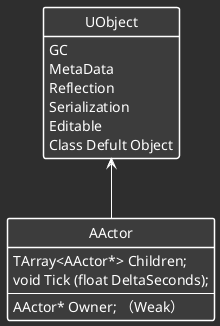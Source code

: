 @startuml DiagramName
skinparam backgroundColor #2E2E2E
skinparam class {
    BackgroundColor #3C3C3C
    ArrowColor White
    BorderColor White
    FontColor White
    AttributeFontColor White
    StereotypeFontColor White
    BorderThickness 1.5
}
hide circle
hide empty members
hide empty methods

class UObject {
    GC
    MetaData
    Reflection
    Serialization
    Editable  
    Class Defult Object
}

class AActor {
    TArray<AActor*> Children;
    void Tick (float DeltaSeconds);
    --
    AActor* Owner; （Weak）
}

UObject <-- AActor
@enduml